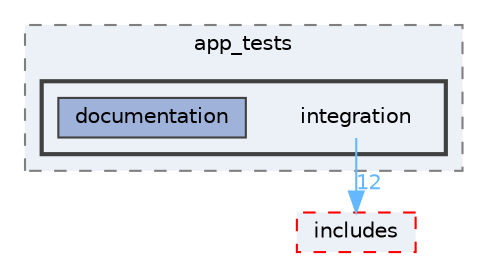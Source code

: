 digraph "apps/cluster/app_tests/integration"
{
 // LATEX_PDF_SIZE
  bgcolor="transparent";
  edge [fontname=Helvetica,fontsize=10,labelfontname=Helvetica,labelfontsize=10];
  node [fontname=Helvetica,fontsize=10,shape=box,height=0.2,width=0.4];
  compound=true
  subgraph clusterdir_9a8e47ff0ccc8ec46d7f358cedb1d1e1 {
    graph [ bgcolor="#ecf0f7", pencolor="grey50", label="app_tests", fontname=Helvetica,fontsize=10 style="filled,dashed", URL="dir_9a8e47ff0ccc8ec46d7f358cedb1d1e1.html",tooltip=""]
  subgraph clusterdir_1bcda06b1955ca184a28917bef2dbc28 {
    graph [ bgcolor="#ecf0f7", pencolor="grey25", label="", fontname=Helvetica,fontsize=10 style="filled,bold", URL="dir_1bcda06b1955ca184a28917bef2dbc28.html",tooltip=""]
    dir_1bcda06b1955ca184a28917bef2dbc28 [shape=plaintext, label="integration"];
  dir_4b9d195aec0a453d70584687dd19161a [label="documentation", fillcolor="#9fb2da", color="grey25", style="filled", URL="dir_4b9d195aec0a453d70584687dd19161a.html",tooltip=""];
  }
  }
  dir_2a4f0eb436765d0e1bfbb2d23c4680c4 [label="includes", fillcolor="#ecf0f7", color="red", style="filled,dashed", URL="dir_2a4f0eb436765d0e1bfbb2d23c4680c4.html",tooltip=""];
  dir_1bcda06b1955ca184a28917bef2dbc28->dir_2a4f0eb436765d0e1bfbb2d23c4680c4 [headlabel="12", labeldistance=1.5 headhref="dir_000026_000023.html" href="dir_000026_000023.html" color="steelblue1" fontcolor="steelblue1"];
}
